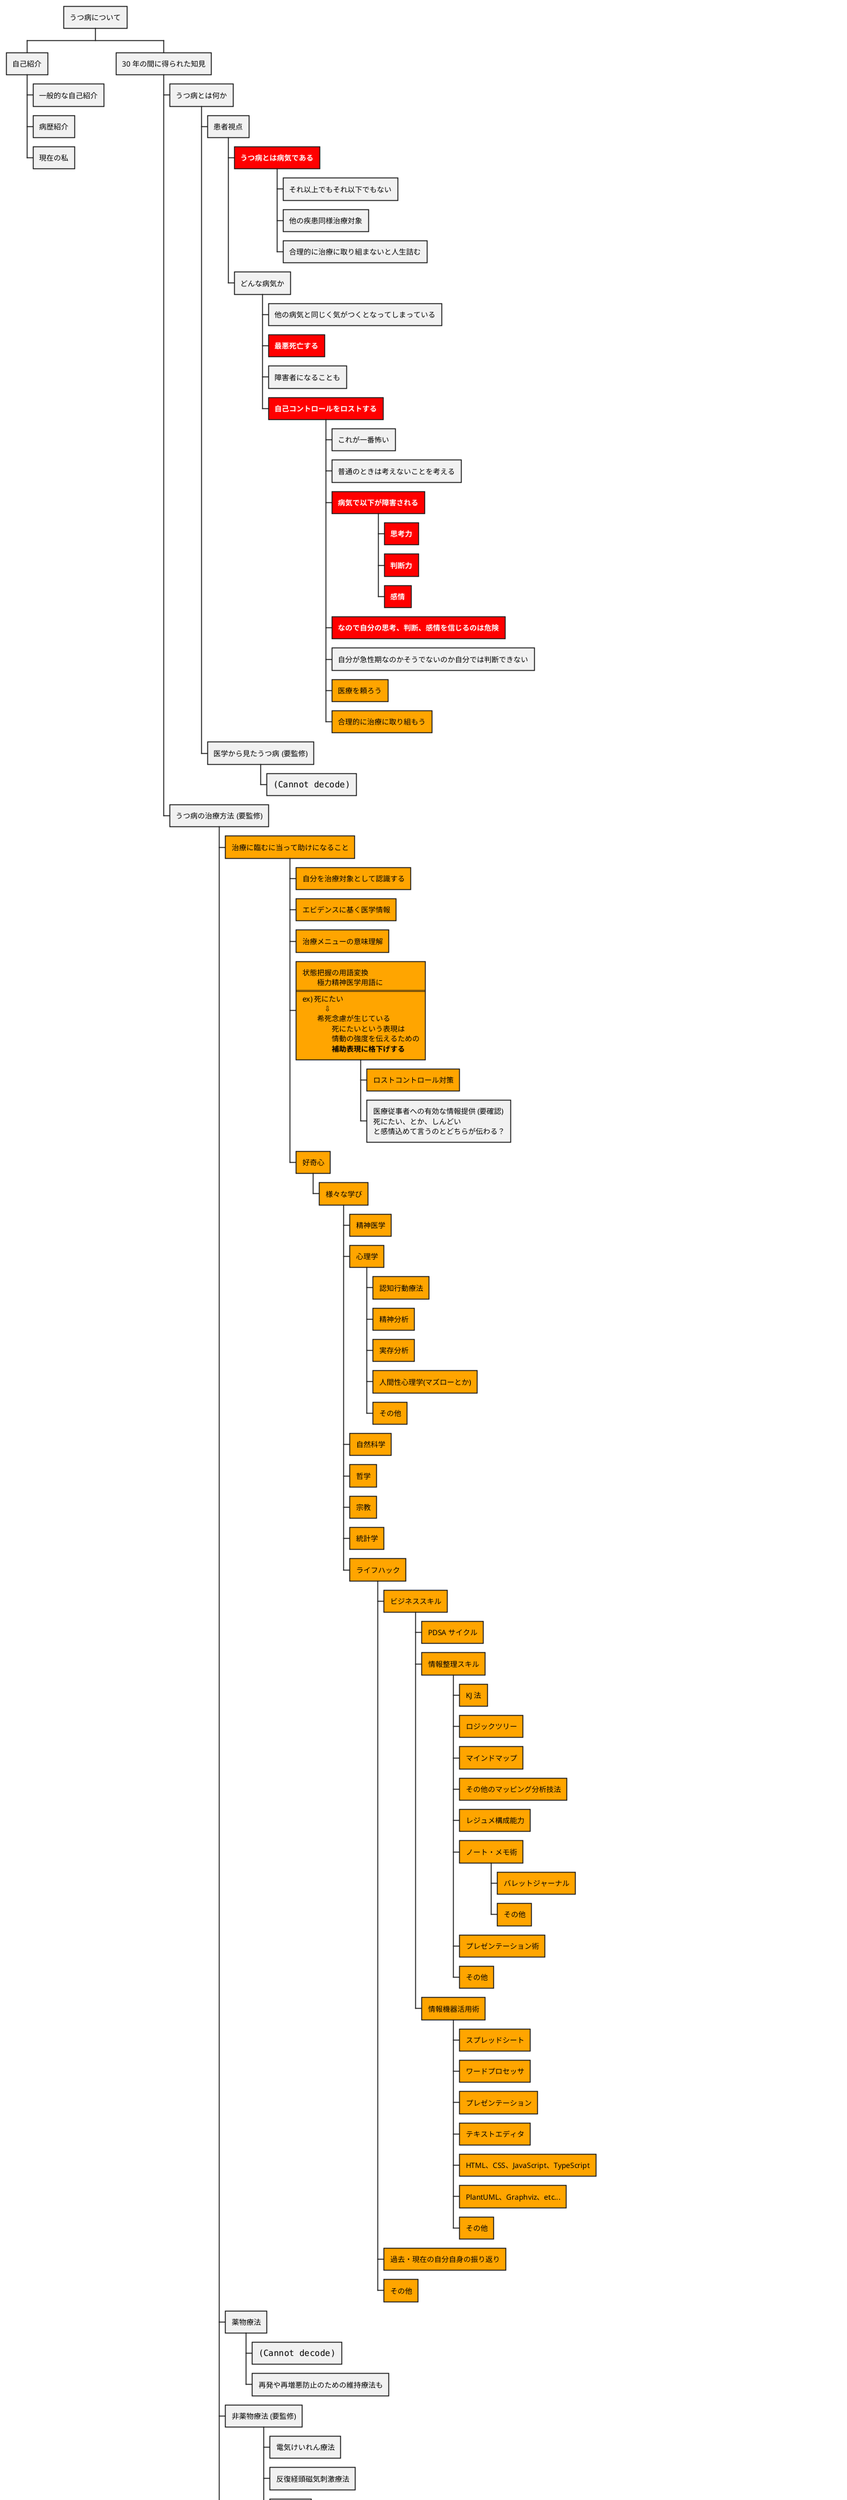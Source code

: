 @startwbs
* うつ病について

** 自己紹介
*** 一般的な自己紹介
*** 病歴紹介
*** 現在の私

** 30 年の間に得られた知見
*** うつ病とは何か

**** 患者視点
*****[#red] <color:white><b>うつ病とは病気である</b></color>
****** それ以上でもそれ以下でもない
****** 他の疾患同様治療対象
****** 合理的に治療に取り組まないと人生詰む

***** どんな病気か
****** 他の病気と同じく気がつくとなってしまっている
******[#red] <color:white><b>最悪死亡する</b></color>
****** 障害者になることも

******[#red] <color:white><b>自己コントロールをロストする</b></color>
******* これが一番怖い
******* 普通のときは考えないことを考える
*******[#red] <color:white><b>病気で以下が障害される</b></color>
********[#red] <color:white><b>思考力</b></color>
********[#red] <color:white><b>判断力</b></color>
********[#red] <color:white><b>感情</b></color>
*******[#red] <color:white><b>なので自分の思考、判断、感情を信じるのは危険</b></color>
******* 自分が急性期なのかそうでないのか自分では判断できない
*******[#orange] 医療を頼ろう
*******[#orange] 合理的に治療に取り組もう

**** 医学から見たうつ病 (要監修)
'***** モノアミン仮説
'***** 神経炎症仮説
'***** 神経可逆性仮説
'***** コルチゾール仮説
'***** その他
***** <img src="fig2025031701.svg">

*** うつ病の治療方法 (要監修)

****[#orange] 治療に臨むに当って助けになること
*****[#orange] 自分を治療対象として認識する
*****[#orange] エビデンスに基く医学情報
*****[#orange] 治療メニューの意味理解
*****[#orange]:状態把握の用語変換
　　極力精神医学用語に
====
ex) 死にたい
　　　⇩
　　希死念慮が生じている
　　　　死にたいという表現は
　　　　情動の強度を伝えるための
　　　　<b>補助表現に格下げする</b>;
******[#orange] ロストコントロール対策
******:医療従事者への有効な情報提供 (要確認)
死にたい、とか、しんどい
と感情込めて言うのとどちらが伝わる？;
*****[#orange] 好奇心
******[#orange] 様々な学び
*******[#orange] 精神医学
*******[#orange] 心理学
********[#orange] 認知行動療法
********[#orange] 精神分析
********[#orange] 実存分析
********[#orange] 人間性心理学(マズローとか)
********[#orange] その他
*******[#orange] 自然科学
*******[#orange] 哲学
*******[#orange] 宗教
*******[#orange] 統計学

*******[#orange] ライフハック
********[#orange] ビジネススキル
*********[#orange] PDSA サイクル
*********[#orange] 情報整理スキル
**********[#orange] KJ 法
**********[#orange] ロジックツリー
**********[#orange] マインドマップ
**********[#orange] その他のマッピング分析技法
**********[#orange] レジュメ構成能力
**********[#orange] ノート・メモ術
***********[#orange] バレットジャーナル
***********[#orange] その他
**********[#orange] プレゼンテーション術
**********[#orange] その他
*********[#orange] 情報機器活用術
**********[#orange] スプレッドシート
**********[#orange] ワードプロセッサ
**********[#orange] プレゼンテーション
**********[#orange] テキストエディタ
**********[#orange] HTML、CSS、JavaScript、TypeScript
**********[#orange] PlantUML、Graphviz、etc...
**********[#orange] その他
********[#orange] 過去・現在の自分自身の振り返り
********[#orange] その他

**** 薬物療法
***** <img src="fig2025031803.svg">
***** 再発や再増悪防止のための維持療法も

**** 非薬物療法 (要監修)
***** 電気けいれん療法
***** 反復経頭磁気刺激療法

***** 運動療法
****** 高強度インターバル・トレーニング
****** 持久力持続トレーニング

***** 温熱療法 (研究途上)
****** サウナ療法
****** 入浴療法

***** 心理療法
****** 診察室などで行われる言語的介入
****** 認知行動療法
******* 評価と治療方針決定
******* プロトコルに従って実施
******* エクスプレッシブ・ライティング
******* メタ認知
******* SST (ソーシャル・スキル・トレーニング : 社会技能訓練)
******* アサーション
******* その他
****** その他

*****[#orange] セルフケア
******[#orange] 始める前に
*******[#orange] あわてないこと
*******[#orange] あせらないこと
*******[#orange] できない時期はどうしてもある
******[#orange] 生活習慣
*******[#orange] 早寝早起き
*******[#orange] アルコールを避ける
*******[#orange] 煙草を避ける
*******[#orange] カフェインの制限
*******[#orange] 十分な睡眠
*******[#orange] 日光を十分浴びる

******[#orange] 運動療法
******* 高強度インターバル・トレーニング
******* 持久力持続トレーニング
*******[#orange] ウォーキング
********[#orange] 散歩
********[#orange] ハイキング
********[#orange] フォトウォーク
********[#orange] バードウォッチング
********[#orange] 自然観察
*******[#orange] サイクリング
*******[#orange] 登山
*******[#orange] スイミング
*******[#orange] その他

******[#orange] リラクゼーション
*******[#orange] 入浴
********[#orange] お風呂
********[#orange] 温泉
********[#orange] サウナ
*******[#orange] マインドフルネス
*******[#orange] 座禅

******[#orange] レクリエーション
*******[#orange] 音楽
*******[#orange] 読書
*******[#orange] 旅行
*******[#orange] 日帰り旅行
*******[#orange] 各種レジャー

******[#orange] エクスプレッシブ・ライティング
*******[#orange] 目的
********[#orange] 自分の感情、思考、判断
*********[#orange] 見える化
*********[#orange] 客観化
*********[#orange] 多角化
********[#orange] PDSA サイクルのように
*******[#orange] 日記
*******[#orange] メモ習慣
*******[#orange] CBT コラム法
********[#orange] トリプルコラム法
********[#orange] 突っ込みノート法
*******[#orange] ジャーナリング
*******[#orange] メタ認知トレーニング
*******[#orange] その他

****** その他

****[#red] <color:white><b>注意を要するもの</b></color>
*****[#red] <color:white><b>SNS や動画サイト</b></color>
******[#red] <color:white><b>ネガティブフィードバックが多過ぎる</b></color>
******[#red] <color:white><b>害を減らす工夫をしないと危険</b></color>

******[#orange] 実は健康な人たちにとっても気をつけないと健康上のリスク
*******[#orange] 報酬系を過剰に刺激するシステム上の仕組み
********[#orange] 集客のため
********[#orange] 依存症製造マシーン化している
*******[#orange] 怒りの感情を増幅させる設計
********[#orange] 相容れない考えにネガティブに反応してしまう人間の習性を利用している
********[#orange] 相容れない考えが世の中に溢れているのは当たり前だけど人はそれを忘れる
********[#orange] それを利用して滞在時間を増やす設計になっている
********[#orange] 元エンジニアとしてかなり悪質なシステムだと評したい

*******[#orange] 問題設計リスト
********[#orange] 文字数制限
*********[#orange] 誤解、誤読の源泉
*********[#orange] 人から読解能力を奪う設計
*********[#orange] 人から文書作成能力を奪う設計
*********[#orange] 人から思考能力思考時間を奪う設計
**********[#orange] 特殊詐欺と同じ設計
********[#orange] コメント機能
*********[#orange] 対立の源泉
********[#orange] お勧め機能
*********[#orange] 生活圏に関係のない刺激を無理矢理捩じ込む
********[#orange] 再ポスト機能
*********[#orange] 対立の源泉
********[#orange] コメント付き再ポスト機能
*********[#orange] 対立の源泉
********[#orange] 検索機能
*********[#orange] 他人の意見が気になる人間の性質を利用
*********[#orange] 生活圏に関係のない刺激を無理矢理捩じ込む
*******[#orange] インフルエンサーの問題
********[#orange] 煽ることで閲覧数を増やそうとする
*********[#orange] お金のため
*********[#orange] 過剰な承認欲求
*******[#orange] 運営会社の問題
********[#orange] 自社の経済的利益のために人の健康を害する人の性質をフル活用
********[#orange] 世に問題を問おうとすると、表現の自由を盾にする悪質さ
********[#orange] 既存メディアなら避けるネガティブ・キャンペーンを平気でやる
********[#orange] 運用時の行き過ぎた言論統制
*******[#orange] 病人製造機だと元 IT エンジニアとして断言する
*******[#orange] 何を言っても改善されないので利用にはしたたかさや工夫が絶対に必要
*******[#red] <color:white><b>情報的健康こそ最重要</b></color>

***** 母性的集団
******< 所謂メンヘラ・コミュニティ
****** 残念ながら治るのに欠片も役立たない
******< 実際には母性集団ではない
****** 当事者の母性を求めてしまう性向
******* 気持はわかる
******* 短時間の一時的な休憩場所としてなら
******* 緊急避難先としてなら
******* でも居着くと百害あって一理無し
******* なぜなら現実の世界には存在しない
******* 卒業しましょう

****** 母性的集団の構成
******* 母性を求める当事者
******** <b>理解</b>されたいと言う
********* 単に母性に包まれたいだけ
********* 理解って何？優しくされること？
********* まるで乳幼児の欲求のように思いませんか？
********* 人間は赤ん坊のままでは生きていけないですよね？
********* 赤ん坊じゃないのでさっさと卒業したほうがいいのでは？
******* 母性を提供する共依存イネイブラー
******** 実はイネイブラーには相手への理解も愛情もない
******** 困った問題のある人を助ける自分が愛おしい
******** 病者が回復していくと自分の存在意義を見失う
********* 病者の回復を無意識に妨害しはじめる
******* 無限ループ
******** 別のおいしい獲物へのイネイブラーの無意識的乗り換え
******** 当事者の見捨てられ体験
********* 当て付けの OD
********** イネイブラーの興味の対象外

******* 本当の理解者とは
******** 当事者の様子がおかしな時にそれを指摘してくれる
******** 受診を勧めてくれる
******** 睡眠環境を調整してくれる
******** 入院を勧めてくれる
******** 当事者の状況によっては当事者を病院に連れて行き医療保護入院の手続きをしてくれる
********* 急性期の当事者の思考力、判断力、感情が障害されているから
********* 当事者に病識が無い場合も
******** 上辺の言葉ではなく行動で判断しましょう


****** どちらも勘違いしてはいけない
******* どちらにも相手に対する愛情も心配も思いやりもまったく無い
******* 歪んだ自己愛集団に過ぎない
******* 人間の持つ愛情などでは決してない

****** そんな集団のメンバーになってはいけない
******* 治るのが遠のく。あるいは永遠にやってこない
******* イネイブラーの共依存も悪化する
******* どちらにも良くない
****** 正しい認識、少くとも間違ってはいない認識が非常に重要
*******< 人間としての成長と成熟
******* 自己
******* 社会
******* 現実
******* 人間とは？
******* 人生とは？
******* 生きるとはどういうことか
******* いずれ必ずやって来る死をどう思うか

****** 休憩し終えたらさっさと離れるのがお互いのため

******[#orange] 一人の人間として自立しましょう
*******[#orange] 自分自身を救う主役は他ならぬ自分自身です
******* でも助けをくれる人の支援はありがたく受けましょう
******** 医師、看護師、臨床心理士、ケースワーカー、国、役所、教員、家族、その他
******** 生きていく助けになります！！
******* 良くなる妨げになる人との距離感をどうするのか考えましょう

@endwbs

